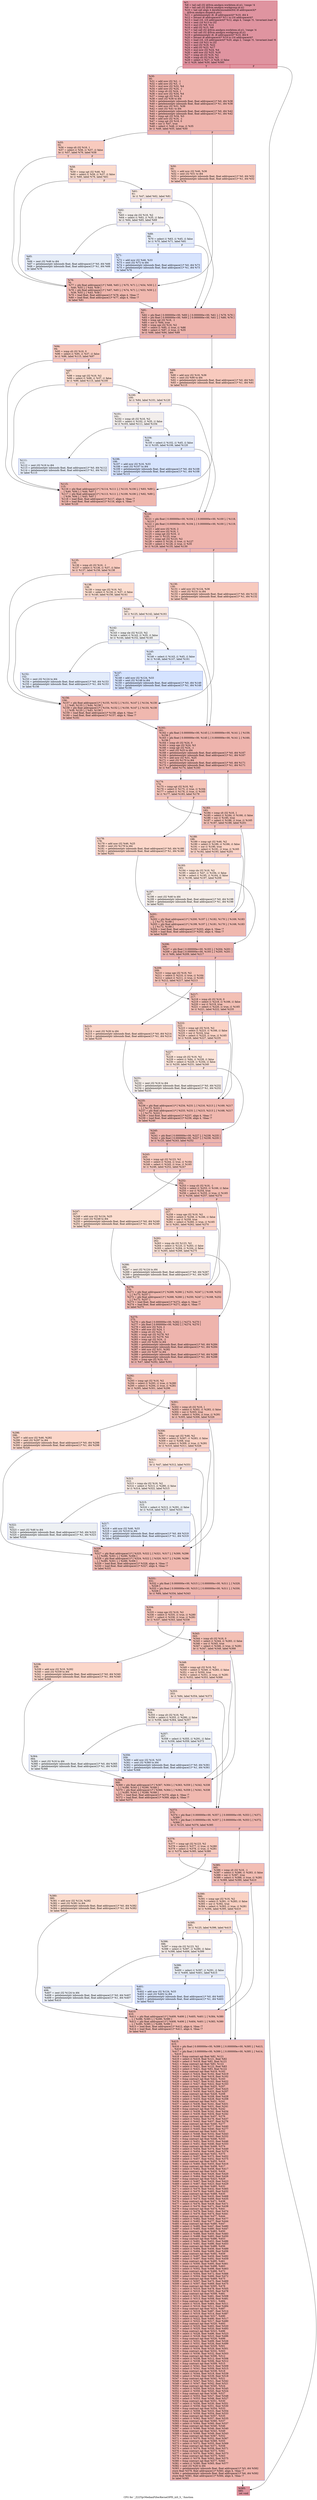 digraph "CFG for '_Z22TgvMedianFilterKernel3PfS_iiiS_S_' function" {
	label="CFG for '_Z22TgvMedianFilterKernel3PfS_iiiS_S_' function";

	Node0x5a1c4e0 [shape=record,color="#b70d28ff", style=filled, fillcolor="#b70d2870",label="{%7:\l  %8 = tail call i32 @llvm.amdgcn.workitem.id.x(), !range !4\l  %9 = tail call i32 @llvm.amdgcn.workgroup.id.x()\l  %10 = tail call align 4 dereferenceable(64) i8 addrspace(4)*\l... @llvm.amdgcn.dispatch.ptr()\l  %11 = getelementptr i8, i8 addrspace(4)* %10, i64 4\l  %12 = bitcast i8 addrspace(4)* %11 to i16 addrspace(4)*\l  %13 = load i16, i16 addrspace(4)* %12, align 4, !range !5, !invariant.load !6\l  %14 = zext i16 %13 to i32\l  %15 = mul i32 %9, %14\l  %16 = add i32 %15, %8\l  %17 = tail call i32 @llvm.amdgcn.workitem.id.y(), !range !4\l  %18 = tail call i32 @llvm.amdgcn.workgroup.id.y()\l  %19 = getelementptr i8, i8 addrspace(4)* %10, i64 6\l  %20 = bitcast i8 addrspace(4)* %19 to i16 addrspace(4)*\l  %21 = load i16, i16 addrspace(4)* %20, align 2, !range !5, !invariant.load !6\l  %22 = zext i16 %21 to i32\l  %23 = mul i32 %18, %22\l  %24 = add i32 %23, %17\l  %25 = mul nsw i32 %24, %4\l  %26 = add nsw i32 %25, %16\l  %27 = icmp slt i32 %16, %2\l  %28 = icmp slt i32 %24, %3\l  %29 = select i1 %27, i1 %28, i1 false\l  br i1 %29, label %30, label %585\l|{<s0>T|<s1>F}}"];
	Node0x5a1c4e0:s0 -> Node0x5a20090;
	Node0x5a1c4e0:s1 -> Node0x5a20120;
	Node0x5a20090 [shape=record,color="#3d50c3ff", style=filled, fillcolor="#d8564670",label="{%30:\l30:                                               \l  %31 = add nsw i32 %2, -1\l  %32 = add nsw i32 %3, -1\l  %33 = mul nsw i32 %32, %4\l  %34 = add nsw i32 %24, -1\l  %35 = icmp slt i32 %24, 1\l  %36 = mul nsw i32 %34, %4\l  %37 = icmp sgt i32 %24, 0\l  %38 = sext i32 %36 to i64\l  %39 = getelementptr inbounds float, float addrspace(1)* %0, i64 %38\l  %40 = getelementptr inbounds float, float addrspace(1)* %1, i64 %38\l  %41 = add nsw i32 %31, %36\l  %42 = sext i32 %41 to i64\l  %43 = getelementptr inbounds float, float addrspace(1)* %0, i64 %42\l  %44 = getelementptr inbounds float, float addrspace(1)* %1, i64 %42\l  %45 = icmp sgt i32 %34, %3\l  %46 = add nsw i32 %16, -1\l  %47 = icmp sgt i32 %16, 0\l  %48 = xor i1 %47, true\l  %49 = select i1 %48, i1 true, i1 %35\l  br i1 %49, label %55, label %50\l|{<s0>T|<s1>F}}"];
	Node0x5a20090:s0 -> Node0x5a20f10;
	Node0x5a20090:s1 -> Node0x5a20f60;
	Node0x5a20f60 [shape=record,color="#3d50c3ff", style=filled, fillcolor="#ef886b70",label="{%50:\l50:                                               \l  %51 = add nsw i32 %46, %36\l  %52 = sext i32 %51 to i64\l  %53 = getelementptr inbounds float, float addrspace(1)* %0, i64 %52\l  %54 = getelementptr inbounds float, float addrspace(1)* %1, i64 %52\l  br label %76\l}"];
	Node0x5a20f60 -> Node0x5a212e0;
	Node0x5a20f10 [shape=record,color="#3d50c3ff", style=filled, fillcolor="#ef886b70",label="{%55:\l55:                                               \l  %56 = icmp slt i32 %16, 1\l  %57 = select i1 %56, i1 %37, i1 false\l  br i1 %57, label %76, label %58\l|{<s0>T|<s1>F}}"];
	Node0x5a20f10:s0 -> Node0x5a212e0;
	Node0x5a20f10:s1 -> Node0x5a214e0;
	Node0x5a214e0 [shape=record,color="#3d50c3ff", style=filled, fillcolor="#f7af9170",label="{%58:\l58:                                               \l  %59 = icmp sgt i32 %46, %2\l  %60 = select i1 %59, i1 %37, i1 false\l  br i1 %60, label %76, label %61\l|{<s0>T|<s1>F}}"];
	Node0x5a214e0:s0 -> Node0x5a212e0;
	Node0x5a214e0:s1 -> Node0x5a21720;
	Node0x5a21720 [shape=record,color="#3d50c3ff", style=filled, fillcolor="#f1ccb870",label="{%61:\l61:                                               \l  br i1 %47, label %62, label %81\l|{<s0>T|<s1>F}}"];
	Node0x5a21720:s0 -> Node0x5a21820;
	Node0x5a21720:s1 -> Node0x5a21870;
	Node0x5a21820 [shape=record,color="#3d50c3ff", style=filled, fillcolor="#e3d9d370",label="{%62:\l62:                                               \l  %63 = icmp sle i32 %16, %2\l  %64 = select i1 %63, i1 %35, i1 false\l  br i1 %64, label %65, label %69\l|{<s0>T|<s1>F}}"];
	Node0x5a21820:s0 -> Node0x5a203b0;
	Node0x5a21820:s1 -> Node0x5a20400;
	Node0x5a203b0 [shape=record,color="#3d50c3ff", style=filled, fillcolor="#c7d7f070",label="{%65:\l65:                                               \l  %66 = zext i32 %46 to i64\l  %67 = getelementptr inbounds float, float addrspace(1)* %0, i64 %66\l  %68 = getelementptr inbounds float, float addrspace(1)* %1, i64 %66\l  br label %76\l}"];
	Node0x5a203b0 -> Node0x5a212e0;
	Node0x5a20400 [shape=record,color="#3d50c3ff", style=filled, fillcolor="#c7d7f070",label="{%69:\l69:                                               \l  %70 = select i1 %63, i1 %45, i1 false\l  br i1 %70, label %71, label %81\l|{<s0>T|<s1>F}}"];
	Node0x5a20400:s0 -> Node0x5a22160;
	Node0x5a20400:s1 -> Node0x5a21870;
	Node0x5a22160 [shape=record,color="#3d50c3ff", style=filled, fillcolor="#a5c3fe70",label="{%71:\l71:                                               \l  %72 = add nsw i32 %46, %33\l  %73 = sext i32 %72 to i64\l  %74 = getelementptr inbounds float, float addrspace(1)* %0, i64 %73\l  %75 = getelementptr inbounds float, float addrspace(1)* %1, i64 %73\l  br label %76\l}"];
	Node0x5a22160 -> Node0x5a212e0;
	Node0x5a212e0 [shape=record,color="#3d50c3ff", style=filled, fillcolor="#dc5d4a70",label="{%76:\l76:                                               \l  %77 = phi float addrspace(1)* [ %68, %65 ], [ %75, %71 ], [ %54, %50 ], [\l... %40, %55 ], [ %44, %58 ]\l  %78 = phi float addrspace(1)* [ %67, %65 ], [ %74, %71 ], [ %53, %50 ], [\l... %39, %55 ], [ %43, %58 ]\l  %79 = load float, float addrspace(1)* %78, align 4, !tbaa !7\l  %80 = load float, float addrspace(1)* %77, align 4, !tbaa !7\l  br label %81\l}"];
	Node0x5a212e0 -> Node0x5a21870;
	Node0x5a21870 [shape=record,color="#3d50c3ff", style=filled, fillcolor="#d8564670",label="{%81:\l81:                                               \l  %82 = phi float [ 0.000000e+00, %69 ], [ 0.000000e+00, %61 ], [ %79, %76 ]\l  %83 = phi float [ 0.000000e+00, %69 ], [ 0.000000e+00, %61 ], [ %80, %76 ]\l  %84 = icmp sgt i32 %16, -1\l  %85 = xor i1 %84, true\l  %86 = icmp sge i32 %16, %2\l  %87 = select i1 %85, i1 true, i1 %86\l  %88 = select i1 %87, i1 true, i1 %35\l  br i1 %88, label %94, label %89\l|{<s0>T|<s1>F}}"];
	Node0x5a21870:s0 -> Node0x5a23e20;
	Node0x5a21870:s1 -> Node0x5a23eb0;
	Node0x5a23eb0 [shape=record,color="#3d50c3ff", style=filled, fillcolor="#ef886b70",label="{%89:\l89:                                               \l  %90 = add nsw i32 %16, %36\l  %91 = sext i32 %90 to i64\l  %92 = getelementptr inbounds float, float addrspace(1)* %0, i64 %91\l  %93 = getelementptr inbounds float, float addrspace(1)* %1, i64 %91\l  br label %115\l}"];
	Node0x5a23eb0 -> Node0x5a24230;
	Node0x5a23e20 [shape=record,color="#3d50c3ff", style=filled, fillcolor="#ef886b70",label="{%94:\l94:                                               \l  %95 = icmp slt i32 %16, 0\l  %96 = select i1 %95, i1 %37, i1 false\l  br i1 %96, label %115, label %97\l|{<s0>T|<s1>F}}"];
	Node0x5a23e20:s0 -> Node0x5a24230;
	Node0x5a23e20:s1 -> Node0x5a24430;
	Node0x5a24430 [shape=record,color="#3d50c3ff", style=filled, fillcolor="#f7af9170",label="{%97:\l97:                                               \l  %98 = icmp sgt i32 %16, %2\l  %99 = select i1 %98, i1 %37, i1 false\l  br i1 %99, label %115, label %100\l|{<s0>T|<s1>F}}"];
	Node0x5a24430:s0 -> Node0x5a24230;
	Node0x5a24430:s1 -> Node0x5a24670;
	Node0x5a24670 [shape=record,color="#3d50c3ff", style=filled, fillcolor="#f1ccb870",label="{%100:\l100:                                              \l  br i1 %84, label %101, label %120\l|{<s0>T|<s1>F}}"];
	Node0x5a24670:s0 -> Node0x5a24770;
	Node0x5a24670:s1 -> Node0x5a247c0;
	Node0x5a24770 [shape=record,color="#3d50c3ff", style=filled, fillcolor="#e3d9d370",label="{%101:\l101:                                              \l  %102 = icmp slt i32 %16, %2\l  %103 = select i1 %102, i1 %35, i1 false\l  br i1 %103, label %111, label %104\l|{<s0>T|<s1>F}}"];
	Node0x5a24770:s0 -> Node0x5a24a40;
	Node0x5a24770:s1 -> Node0x5a24a90;
	Node0x5a24a90 [shape=record,color="#3d50c3ff", style=filled, fillcolor="#c7d7f070",label="{%104:\l104:                                              \l  %105 = select i1 %102, i1 %45, i1 false\l  br i1 %105, label %106, label %120\l|{<s0>T|<s1>F}}"];
	Node0x5a24a90:s0 -> Node0x5a24c80;
	Node0x5a24a90:s1 -> Node0x5a247c0;
	Node0x5a24c80 [shape=record,color="#3d50c3ff", style=filled, fillcolor="#a5c3fe70",label="{%106:\l106:                                              \l  %107 = add nsw i32 %16, %33\l  %108 = sext i32 %107 to i64\l  %109 = getelementptr inbounds float, float addrspace(1)* %0, i64 %108\l  %110 = getelementptr inbounds float, float addrspace(1)* %1, i64 %108\l  br label %115\l}"];
	Node0x5a24c80 -> Node0x5a24230;
	Node0x5a24a40 [shape=record,color="#3d50c3ff", style=filled, fillcolor="#c7d7f070",label="{%111:\l111:                                              \l  %112 = zext i32 %16 to i64\l  %113 = getelementptr inbounds float, float addrspace(1)* %0, i64 %112\l  %114 = getelementptr inbounds float, float addrspace(1)* %1, i64 %112\l  br label %115\l}"];
	Node0x5a24a40 -> Node0x5a24230;
	Node0x5a24230 [shape=record,color="#3d50c3ff", style=filled, fillcolor="#dc5d4a70",label="{%115:\l115:                                              \l  %116 = phi float addrspace(1)* [ %114, %111 ], [ %110, %106 ], [ %93, %89 ],\l... [ %40, %94 ], [ %44, %97 ]\l  %117 = phi float addrspace(1)* [ %113, %111 ], [ %109, %106 ], [ %92, %89 ],\l... [ %39, %94 ], [ %43, %97 ]\l  %118 = load float, float addrspace(1)* %117, align 4, !tbaa !7\l  %119 = load float, float addrspace(1)* %116, align 4, !tbaa !7\l  br label %120\l}"];
	Node0x5a24230 -> Node0x5a247c0;
	Node0x5a247c0 [shape=record,color="#3d50c3ff", style=filled, fillcolor="#d8564670",label="{%120:\l120:                                              \l  %121 = phi float [ 0.000000e+00, %104 ], [ 0.000000e+00, %100 ], [ %118,\l... %115 ]\l  %122 = phi float [ 0.000000e+00, %104 ], [ 0.000000e+00, %100 ], [ %119,\l... %115 ]\l  %123 = add nsw i32 %16, 2\l  %124 = add nsw i32 %16, 1\l  %125 = icmp sgt i32 %16, -2\l  %126 = xor i1 %125, true\l  %127 = icmp sgt i32 %123, %2\l  %128 = select i1 %126, i1 true, i1 %127\l  %129 = select i1 %128, i1 true, i1 %35\l  br i1 %129, label %135, label %130\l|{<s0>T|<s1>F}}"];
	Node0x5a247c0:s0 -> Node0x5a21ba0;
	Node0x5a247c0:s1 -> Node0x5a21bf0;
	Node0x5a21bf0 [shape=record,color="#3d50c3ff", style=filled, fillcolor="#ef886b70",label="{%130:\l130:                                              \l  %131 = add nsw i32 %124, %36\l  %132 = sext i32 %131 to i64\l  %133 = getelementptr inbounds float, float addrspace(1)* %0, i64 %132\l  %134 = getelementptr inbounds float, float addrspace(1)* %1, i64 %132\l  br label %156\l}"];
	Node0x5a21bf0 -> Node0x5a21e90;
	Node0x5a21ba0 [shape=record,color="#3d50c3ff", style=filled, fillcolor="#ef886b70",label="{%135:\l135:                                              \l  %136 = icmp slt i32 %16, -1\l  %137 = select i1 %136, i1 %37, i1 false\l  br i1 %137, label %156, label %138\l|{<s0>T|<s1>F}}"];
	Node0x5a21ba0:s0 -> Node0x5a21e90;
	Node0x5a21ba0:s1 -> Node0x5a26590;
	Node0x5a26590 [shape=record,color="#3d50c3ff", style=filled, fillcolor="#f7af9170",label="{%138:\l138:                                              \l  %139 = icmp sge i32 %16, %2\l  %140 = select i1 %139, i1 %37, i1 false\l  br i1 %140, label %156, label %141\l|{<s0>T|<s1>F}}"];
	Node0x5a26590:s0 -> Node0x5a21e90;
	Node0x5a26590:s1 -> Node0x5a267d0;
	Node0x5a267d0 [shape=record,color="#3d50c3ff", style=filled, fillcolor="#f1ccb870",label="{%141:\l141:                                              \l  br i1 %125, label %142, label %161\l|{<s0>T|<s1>F}}"];
	Node0x5a267d0:s0 -> Node0x5a268d0;
	Node0x5a267d0:s1 -> Node0x5a26920;
	Node0x5a268d0 [shape=record,color="#3d50c3ff", style=filled, fillcolor="#dbdcde70",label="{%142:\l142:                                              \l  %143 = icmp sle i32 %123, %2\l  %144 = select i1 %143, i1 %35, i1 false\l  br i1 %144, label %152, label %145\l|{<s0>T|<s1>F}}"];
	Node0x5a268d0:s0 -> Node0x5a26b60;
	Node0x5a268d0:s1 -> Node0x5a26bb0;
	Node0x5a26bb0 [shape=record,color="#3d50c3ff", style=filled, fillcolor="#bfd3f670",label="{%145:\l145:                                              \l  %146 = select i1 %143, i1 %45, i1 false\l  br i1 %146, label %147, label %161\l|{<s0>T|<s1>F}}"];
	Node0x5a26bb0:s0 -> Node0x5a26d60;
	Node0x5a26bb0:s1 -> Node0x5a26920;
	Node0x5a26d60 [shape=record,color="#3d50c3ff", style=filled, fillcolor="#a1c0ff70",label="{%147:\l147:                                              \l  %148 = add nsw i32 %124, %33\l  %149 = sext i32 %148 to i64\l  %150 = getelementptr inbounds float, float addrspace(1)* %0, i64 %149\l  %151 = getelementptr inbounds float, float addrspace(1)* %1, i64 %149\l  br label %156\l}"];
	Node0x5a26d60 -> Node0x5a21e90;
	Node0x5a26b60 [shape=record,color="#3d50c3ff", style=filled, fillcolor="#bfd3f670",label="{%152:\l152:                                              \l  %153 = zext i32 %124 to i64\l  %154 = getelementptr inbounds float, float addrspace(1)* %0, i64 %153\l  %155 = getelementptr inbounds float, float addrspace(1)* %1, i64 %153\l  br label %156\l}"];
	Node0x5a26b60 -> Node0x5a21e90;
	Node0x5a21e90 [shape=record,color="#3d50c3ff", style=filled, fillcolor="#dc5d4a70",label="{%156:\l156:                                              \l  %157 = phi float addrspace(1)* [ %155, %152 ], [ %151, %147 ], [ %134, %130\l... ], [ %40, %135 ], [ %44, %138 ]\l  %158 = phi float addrspace(1)* [ %154, %152 ], [ %150, %147 ], [ %133, %130\l... ], [ %39, %135 ], [ %43, %138 ]\l  %159 = load float, float addrspace(1)* %158, align 4, !tbaa !7\l  %160 = load float, float addrspace(1)* %157, align 4, !tbaa !7\l  br label %161\l}"];
	Node0x5a21e90 -> Node0x5a26920;
	Node0x5a26920 [shape=record,color="#3d50c3ff", style=filled, fillcolor="#d8564670",label="{%161:\l161:                                              \l  %162 = phi float [ 0.000000e+00, %145 ], [ 0.000000e+00, %141 ], [ %159,\l... %156 ]\l  %163 = phi float [ 0.000000e+00, %145 ], [ 0.000000e+00, %141 ], [ %160,\l... %156 ]\l  %164 = icmp slt i32 %24, 0\l  %165 = icmp sge i32 %24, %3\l  %166 = icmp sgt i32 %24, -1\l  %167 = sext i32 %25 to i64\l  %168 = getelementptr inbounds float, float addrspace(1)* %0, i64 %167\l  %169 = getelementptr inbounds float, float addrspace(1)* %1, i64 %167\l  %170 = add nsw i32 %31, %25\l  %171 = sext i32 %170 to i64\l  %172 = getelementptr inbounds float, float addrspace(1)* %0, i64 %171\l  %173 = getelementptr inbounds float, float addrspace(1)* %1, i64 %171\l  br i1 %47, label %174, label %183\l|{<s0>T|<s1>F}}"];
	Node0x5a26920:s0 -> Node0x5a27e30;
	Node0x5a26920:s1 -> Node0x5a27e80;
	Node0x5a27e30 [shape=record,color="#3d50c3ff", style=filled, fillcolor="#e97a5f70",label="{%174:\l174:                                              \l  %175 = icmp sgt i32 %16, %2\l  %176 = select i1 %175, i1 true, i1 %164\l  %177 = select i1 %176, i1 true, i1 %165\l  br i1 %177, label %183, label %178\l|{<s0>T|<s1>F}}"];
	Node0x5a27e30:s0 -> Node0x5a27e80;
	Node0x5a27e30:s1 -> Node0x5a28170;
	Node0x5a28170 [shape=record,color="#3d50c3ff", style=filled, fillcolor="#f6a38570",label="{%178:\l178:                                              \l  %179 = add nsw i32 %46, %25\l  %180 = sext i32 %179 to i64\l  %181 = getelementptr inbounds float, float addrspace(1)* %0, i64 %180\l  %182 = getelementptr inbounds float, float addrspace(1)* %1, i64 %180\l  br label %201\l}"];
	Node0x5a28170 -> Node0x5a284b0;
	Node0x5a27e80 [shape=record,color="#3d50c3ff", style=filled, fillcolor="#e5705870",label="{%183:\l183:                                              \l  %184 = icmp slt i32 %16, 1\l  %185 = select i1 %184, i1 %166, i1 false\l  %186 = xor i1 %185, true\l  %187 = select i1 %186, i1 true, i1 %165\l  br i1 %187, label %188, label %201\l|{<s0>T|<s1>F}}"];
	Node0x5a27e80:s0 -> Node0x5a287f0;
	Node0x5a27e80:s1 -> Node0x5a284b0;
	Node0x5a287f0 [shape=record,color="#3d50c3ff", style=filled, fillcolor="#f59c7d70",label="{%188:\l188:                                              \l  %189 = icmp sgt i32 %46, %2\l  %190 = select i1 %189, i1 %166, i1 false\l  %191 = xor i1 %190, true\l  %192 = select i1 %191, i1 true, i1 %165\l  br i1 %192, label %193, label %201\l|{<s0>T|<s1>F}}"];
	Node0x5a287f0:s0 -> Node0x5a28b70;
	Node0x5a287f0:s1 -> Node0x5a284b0;
	Node0x5a28b70 [shape=record,color="#3d50c3ff", style=filled, fillcolor="#f6bfa670",label="{%193:\l193:                                              \l  %194 = icmp sle i32 %16, %2\l  %195 = select i1 %47, i1 %194, i1 false\l  %196 = select i1 %195, i1 %164, i1 false\l  br i1 %196, label %197, label %206\l|{<s0>T|<s1>F}}"];
	Node0x5a28b70:s0 -> Node0x5a28e60;
	Node0x5a28b70:s1 -> Node0x5a28eb0;
	Node0x5a28e60 [shape=record,color="#3d50c3ff", style=filled, fillcolor="#e8d6cc70",label="{%197:\l197:                                              \l  %198 = zext i32 %46 to i64\l  %199 = getelementptr inbounds float, float addrspace(1)* %0, i64 %198\l  %200 = getelementptr inbounds float, float addrspace(1)* %1, i64 %198\l  br label %201\l}"];
	Node0x5a28e60 -> Node0x5a284b0;
	Node0x5a284b0 [shape=record,color="#3d50c3ff", style=filled, fillcolor="#dc5d4a70",label="{%201:\l201:                                              \l  %202 = phi float addrspace(1)* [ %200, %197 ], [ %182, %178 ], [ %169, %183\l... ], [ %173, %188 ]\l  %203 = phi float addrspace(1)* [ %199, %197 ], [ %181, %178 ], [ %168, %183\l... ], [ %172, %188 ]\l  %204 = load float, float addrspace(1)* %203, align 4, !tbaa !7\l  %205 = load float, float addrspace(1)* %202, align 4, !tbaa !7\l  br label %206\l}"];
	Node0x5a284b0 -> Node0x5a28eb0;
	Node0x5a28eb0 [shape=record,color="#3d50c3ff", style=filled, fillcolor="#d8564670",label="{%206:\l206:                                              \l  %207 = phi float [ 0.000000e+00, %193 ], [ %204, %201 ]\l  %208 = phi float [ 0.000000e+00, %193 ], [ %205, %201 ]\l  br i1 %84, label %209, label %217\l|{<s0>T|<s1>F}}"];
	Node0x5a28eb0:s0 -> Node0x5a29680;
	Node0x5a28eb0:s1 -> Node0x5a296d0;
	Node0x5a29680 [shape=record,color="#3d50c3ff", style=filled, fillcolor="#e97a5f70",label="{%209:\l209:                                              \l  %210 = icmp sge i32 %16, %2\l  %211 = select i1 %210, i1 true, i1 %164\l  %212 = select i1 %211, i1 true, i1 %165\l  br i1 %212, label %217, label %213\l|{<s0>T|<s1>F}}"];
	Node0x5a29680:s0 -> Node0x5a296d0;
	Node0x5a29680:s1 -> Node0x5a299c0;
	Node0x5a299c0 [shape=record,color="#3d50c3ff", style=filled, fillcolor="#f6a38570",label="{%213:\l213:                                              \l  %214 = sext i32 %26 to i64\l  %215 = getelementptr inbounds float, float addrspace(1)* %0, i64 %214\l  %216 = getelementptr inbounds float, float addrspace(1)* %1, i64 %214\l  br label %235\l}"];
	Node0x5a299c0 -> Node0x5a29c70;
	Node0x5a296d0 [shape=record,color="#3d50c3ff", style=filled, fillcolor="#e5705870",label="{%217:\l217:                                              \l  %218 = icmp slt i32 %16, 0\l  %219 = select i1 %218, i1 %166, i1 false\l  %220 = xor i1 %219, true\l  %221 = select i1 %220, i1 true, i1 %165\l  br i1 %221, label %222, label %235\l|{<s0>T|<s1>F}}"];
	Node0x5a296d0:s0 -> Node0x5a29fb0;
	Node0x5a296d0:s1 -> Node0x5a29c70;
	Node0x5a29fb0 [shape=record,color="#3d50c3ff", style=filled, fillcolor="#f59c7d70",label="{%222:\l222:                                              \l  %223 = icmp sgt i32 %16, %2\l  %224 = select i1 %223, i1 %166, i1 false\l  %225 = xor i1 %224, true\l  %226 = select i1 %225, i1 true, i1 %165\l  br i1 %226, label %227, label %235\l|{<s0>T|<s1>F}}"];
	Node0x5a29fb0:s0 -> Node0x5a2a330;
	Node0x5a29fb0:s1 -> Node0x5a29c70;
	Node0x5a2a330 [shape=record,color="#3d50c3ff", style=filled, fillcolor="#f6bfa670",label="{%227:\l227:                                              \l  %228 = icmp slt i32 %16, %2\l  %229 = select i1 %84, i1 %228, i1 false\l  %230 = select i1 %229, i1 %164, i1 false\l  br i1 %230, label %231, label %240\l|{<s0>T|<s1>F}}"];
	Node0x5a2a330:s0 -> Node0x5a2a620;
	Node0x5a2a330:s1 -> Node0x5a2a670;
	Node0x5a2a620 [shape=record,color="#3d50c3ff", style=filled, fillcolor="#e8d6cc70",label="{%231:\l231:                                              \l  %232 = zext i32 %16 to i64\l  %233 = getelementptr inbounds float, float addrspace(1)* %0, i64 %232\l  %234 = getelementptr inbounds float, float addrspace(1)* %1, i64 %232\l  br label %235\l}"];
	Node0x5a2a620 -> Node0x5a29c70;
	Node0x5a29c70 [shape=record,color="#3d50c3ff", style=filled, fillcolor="#dc5d4a70",label="{%235:\l235:                                              \l  %236 = phi float addrspace(1)* [ %234, %231 ], [ %216, %213 ], [ %169, %217\l... ], [ %173, %222 ]\l  %237 = phi float addrspace(1)* [ %233, %231 ], [ %215, %213 ], [ %168, %217\l... ], [ %172, %222 ]\l  %238 = load float, float addrspace(1)* %237, align 4, !tbaa !7\l  %239 = load float, float addrspace(1)* %236, align 4, !tbaa !7\l  br label %240\l}"];
	Node0x5a29c70 -> Node0x5a2a670;
	Node0x5a2a670 [shape=record,color="#3d50c3ff", style=filled, fillcolor="#d8564670",label="{%240:\l240:                                              \l  %241 = phi float [ 0.000000e+00, %227 ], [ %238, %235 ]\l  %242 = phi float [ 0.000000e+00, %227 ], [ %239, %235 ]\l  br i1 %125, label %243, label %252\l|{<s0>T|<s1>F}}"];
	Node0x5a2a670:s0 -> Node0x5a2ae40;
	Node0x5a2a670:s1 -> Node0x5a2ae90;
	Node0x5a2ae40 [shape=record,color="#3d50c3ff", style=filled, fillcolor="#ef886b70",label="{%243:\l243:                                              \l  %244 = icmp sgt i32 %123, %2\l  %245 = select i1 %244, i1 true, i1 %164\l  %246 = select i1 %245, i1 true, i1 %165\l  br i1 %246, label %252, label %247\l|{<s0>T|<s1>F}}"];
	Node0x5a2ae40:s0 -> Node0x5a2ae90;
	Node0x5a2ae40:s1 -> Node0x5a2b180;
	Node0x5a2b180 [shape=record,color="#3d50c3ff", style=filled, fillcolor="#f7af9170",label="{%247:\l247:                                              \l  %248 = add nsw i32 %124, %25\l  %249 = sext i32 %248 to i64\l  %250 = getelementptr inbounds float, float addrspace(1)* %0, i64 %249\l  %251 = getelementptr inbounds float, float addrspace(1)* %1, i64 %249\l  br label %270\l}"];
	Node0x5a2b180 -> Node0x5a2b4c0;
	Node0x5a2ae90 [shape=record,color="#3d50c3ff", style=filled, fillcolor="#e36c5570",label="{%252:\l252:                                              \l  %253 = icmp slt i32 %16, -1\l  %254 = select i1 %253, i1 %166, i1 false\l  %255 = xor i1 %254, true\l  %256 = select i1 %255, i1 true, i1 %165\l  br i1 %256, label %257, label %270\l|{<s0>T|<s1>F}}"];
	Node0x5a2ae90:s0 -> Node0x5a25b30;
	Node0x5a2ae90:s1 -> Node0x5a2b4c0;
	Node0x5a25b30 [shape=record,color="#3d50c3ff", style=filled, fillcolor="#f4987a70",label="{%257:\l257:                                              \l  %258 = icmp sge i32 %16, %2\l  %259 = select i1 %258, i1 %166, i1 false\l  %260 = xor i1 %259, true\l  %261 = select i1 %260, i1 true, i1 %165\l  br i1 %261, label %262, label %270\l|{<s0>T|<s1>F}}"];
	Node0x5a25b30:s0 -> Node0x5a25eb0;
	Node0x5a25b30:s1 -> Node0x5a2b4c0;
	Node0x5a25eb0 [shape=record,color="#3d50c3ff", style=filled, fillcolor="#f7bca170",label="{%262:\l262:                                              \l  %263 = icmp sle i32 %123, %2\l  %264 = select i1 %125, i1 %263, i1 false\l  %265 = select i1 %264, i1 %164, i1 false\l  br i1 %265, label %266, label %275\l|{<s0>T|<s1>F}}"];
	Node0x5a25eb0:s0 -> Node0x5a261a0;
	Node0x5a25eb0:s1 -> Node0x5a261f0;
	Node0x5a261a0 [shape=record,color="#3d50c3ff", style=filled, fillcolor="#ead5c970",label="{%266:\l266:                                              \l  %267 = zext i32 %124 to i64\l  %268 = getelementptr inbounds float, float addrspace(1)* %0, i64 %267\l  %269 = getelementptr inbounds float, float addrspace(1)* %1, i64 %267\l  br label %270\l}"];
	Node0x5a261a0 -> Node0x5a2b4c0;
	Node0x5a2b4c0 [shape=record,color="#3d50c3ff", style=filled, fillcolor="#dc5d4a70",label="{%270:\l270:                                              \l  %271 = phi float addrspace(1)* [ %269, %266 ], [ %251, %247 ], [ %169, %252\l... ], [ %173, %257 ]\l  %272 = phi float addrspace(1)* [ %268, %266 ], [ %250, %247 ], [ %168, %252\l... ], [ %172, %257 ]\l  %273 = load float, float addrspace(1)* %272, align 4, !tbaa !7\l  %274 = load float, float addrspace(1)* %271, align 4, !tbaa !7\l  br label %275\l}"];
	Node0x5a2b4c0 -> Node0x5a261f0;
	Node0x5a261f0 [shape=record,color="#3d50c3ff", style=filled, fillcolor="#d8564670",label="{%275:\l275:                                              \l  %276 = phi float [ 0.000000e+00, %262 ], [ %273, %270 ]\l  %277 = phi float [ 0.000000e+00, %262 ], [ %274, %270 ]\l  %278 = add nsw i32 %24, 2\l  %279 = add nsw i32 %24, 1\l  %280 = icmp slt i32 %24, -1\l  %281 = icmp sgt i32 %278, %3\l  %282 = mul nsw i32 %279, %4\l  %283 = icmp sgt i32 %24, -2\l  %284 = sext i32 %282 to i64\l  %285 = getelementptr inbounds float, float addrspace(1)* %0, i64 %284\l  %286 = getelementptr inbounds float, float addrspace(1)* %1, i64 %284\l  %287 = add nsw i32 %31, %282\l  %288 = sext i32 %287 to i64\l  %289 = getelementptr inbounds float, float addrspace(1)* %0, i64 %288\l  %290 = getelementptr inbounds float, float addrspace(1)* %1, i64 %288\l  %291 = icmp sge i32 %24, %3\l  br i1 %47, label %292, label %301\l|{<s0>T|<s1>F}}"];
	Node0x5a261f0:s0 -> Node0x5a2d670;
	Node0x5a261f0:s1 -> Node0x5a2d6c0;
	Node0x5a2d670 [shape=record,color="#3d50c3ff", style=filled, fillcolor="#e97a5f70",label="{%292:\l292:                                              \l  %293 = icmp sgt i32 %16, %2\l  %294 = select i1 %293, i1 true, i1 %280\l  %295 = select i1 %294, i1 true, i1 %281\l  br i1 %295, label %301, label %296\l|{<s0>T|<s1>F}}"];
	Node0x5a2d670:s0 -> Node0x5a2d6c0;
	Node0x5a2d670:s1 -> Node0x5a2d9b0;
	Node0x5a2d9b0 [shape=record,color="#3d50c3ff", style=filled, fillcolor="#f6a38570",label="{%296:\l296:                                              \l  %297 = add nsw i32 %46, %282\l  %298 = sext i32 %297 to i64\l  %299 = getelementptr inbounds float, float addrspace(1)* %0, i64 %298\l  %300 = getelementptr inbounds float, float addrspace(1)* %1, i64 %298\l  br label %326\l}"];
	Node0x5a2d9b0 -> Node0x5a2dcf0;
	Node0x5a2d6c0 [shape=record,color="#3d50c3ff", style=filled, fillcolor="#e5705870",label="{%301:\l301:                                              \l  %302 = icmp slt i32 %16, 1\l  %303 = select i1 %302, i1 %283, i1 false\l  %304 = xor i1 %303, true\l  %305 = select i1 %304, i1 true, i1 %281\l  br i1 %305, label %306, label %326\l|{<s0>T|<s1>F}}"];
	Node0x5a2d6c0:s0 -> Node0x5a2e030;
	Node0x5a2d6c0:s1 -> Node0x5a2dcf0;
	Node0x5a2e030 [shape=record,color="#3d50c3ff", style=filled, fillcolor="#f59c7d70",label="{%306:\l306:                                              \l  %307 = icmp sgt i32 %46, %2\l  %308 = select i1 %307, i1 %283, i1 false\l  %309 = xor i1 %308, true\l  %310 = select i1 %309, i1 true, i1 %281\l  br i1 %310, label %311, label %326\l|{<s0>T|<s1>F}}"];
	Node0x5a2e030:s0 -> Node0x5a2e3b0;
	Node0x5a2e030:s1 -> Node0x5a2dcf0;
	Node0x5a2e3b0 [shape=record,color="#3d50c3ff", style=filled, fillcolor="#f6bfa670",label="{%311:\l311:                                              \l  br i1 %47, label %312, label %331\l|{<s0>T|<s1>F}}"];
	Node0x5a2e3b0:s0 -> Node0x5a2e4b0;
	Node0x5a2e3b0:s1 -> Node0x5a2e500;
	Node0x5a2e4b0 [shape=record,color="#3d50c3ff", style=filled, fillcolor="#eed0c070",label="{%312:\l312:                                              \l  %313 = icmp sle i32 %16, %2\l  %314 = select i1 %313, i1 %280, i1 false\l  br i1 %314, label %322, label %315\l|{<s0>T|<s1>F}}"];
	Node0x5a2e4b0:s0 -> Node0x5a2e740;
	Node0x5a2e4b0:s1 -> Node0x5a2e790;
	Node0x5a2e790 [shape=record,color="#3d50c3ff", style=filled, fillcolor="#d6dce470",label="{%315:\l315:                                              \l  %316 = select i1 %313, i1 %291, i1 false\l  br i1 %316, label %317, label %331\l|{<s0>T|<s1>F}}"];
	Node0x5a2e790:s0 -> Node0x5a2e940;
	Node0x5a2e790:s1 -> Node0x5a2e500;
	Node0x5a2e940 [shape=record,color="#3d50c3ff", style=filled, fillcolor="#b9d0f970",label="{%317:\l317:                                              \l  %318 = add nsw i32 %46, %33\l  %319 = sext i32 %318 to i64\l  %320 = getelementptr inbounds float, float addrspace(1)* %0, i64 %319\l  %321 = getelementptr inbounds float, float addrspace(1)* %1, i64 %319\l  br label %326\l}"];
	Node0x5a2e940 -> Node0x5a2dcf0;
	Node0x5a2e740 [shape=record,color="#3d50c3ff", style=filled, fillcolor="#d6dce470",label="{%322:\l322:                                              \l  %323 = zext i32 %46 to i64\l  %324 = getelementptr inbounds float, float addrspace(1)* %0, i64 %323\l  %325 = getelementptr inbounds float, float addrspace(1)* %1, i64 %323\l  br label %326\l}"];
	Node0x5a2e740 -> Node0x5a2dcf0;
	Node0x5a2dcf0 [shape=record,color="#3d50c3ff", style=filled, fillcolor="#dc5d4a70",label="{%326:\l326:                                              \l  %327 = phi float addrspace(1)* [ %325, %322 ], [ %321, %317 ], [ %300, %296\l... ], [ %286, %301 ], [ %290, %306 ]\l  %328 = phi float addrspace(1)* [ %324, %322 ], [ %320, %317 ], [ %299, %296\l... ], [ %285, %301 ], [ %289, %306 ]\l  %329 = load float, float addrspace(1)* %328, align 4, !tbaa !7\l  %330 = load float, float addrspace(1)* %327, align 4, !tbaa !7\l  br label %331\l}"];
	Node0x5a2dcf0 -> Node0x5a2e500;
	Node0x5a2e500 [shape=record,color="#3d50c3ff", style=filled, fillcolor="#d8564670",label="{%331:\l331:                                              \l  %332 = phi float [ 0.000000e+00, %315 ], [ 0.000000e+00, %311 ], [ %329,\l... %326 ]\l  %333 = phi float [ 0.000000e+00, %315 ], [ 0.000000e+00, %311 ], [ %330,\l... %326 ]\l  br i1 %84, label %334, label %343\l|{<s0>T|<s1>F}}"];
	Node0x5a2e500:s0 -> Node0x5a2f440;
	Node0x5a2e500:s1 -> Node0x5a2f490;
	Node0x5a2f440 [shape=record,color="#3d50c3ff", style=filled, fillcolor="#e97a5f70",label="{%334:\l334:                                              \l  %335 = icmp sge i32 %16, %2\l  %336 = select i1 %335, i1 true, i1 %280\l  %337 = select i1 %336, i1 true, i1 %281\l  br i1 %337, label %343, label %338\l|{<s0>T|<s1>F}}"];
	Node0x5a2f440:s0 -> Node0x5a2f490;
	Node0x5a2f440:s1 -> Node0x5a2f780;
	Node0x5a2f780 [shape=record,color="#3d50c3ff", style=filled, fillcolor="#f6a38570",label="{%338:\l338:                                              \l  %339 = add nsw i32 %16, %282\l  %340 = sext i32 %339 to i64\l  %341 = getelementptr inbounds float, float addrspace(1)* %0, i64 %340\l  %342 = getelementptr inbounds float, float addrspace(1)* %1, i64 %340\l  br label %368\l}"];
	Node0x5a2f780 -> Node0x5a2fac0;
	Node0x5a2f490 [shape=record,color="#3d50c3ff", style=filled, fillcolor="#e5705870",label="{%343:\l343:                                              \l  %344 = icmp slt i32 %16, 0\l  %345 = select i1 %344, i1 %283, i1 false\l  %346 = xor i1 %345, true\l  %347 = select i1 %346, i1 true, i1 %281\l  br i1 %347, label %348, label %368\l|{<s0>T|<s1>F}}"];
	Node0x5a2f490:s0 -> Node0x5a2fe00;
	Node0x5a2f490:s1 -> Node0x5a2fac0;
	Node0x5a2fe00 [shape=record,color="#3d50c3ff", style=filled, fillcolor="#f59c7d70",label="{%348:\l348:                                              \l  %349 = icmp sgt i32 %16, %2\l  %350 = select i1 %349, i1 %283, i1 false\l  %351 = xor i1 %350, true\l  %352 = select i1 %351, i1 true, i1 %281\l  br i1 %352, label %353, label %368\l|{<s0>T|<s1>F}}"];
	Node0x5a2fe00:s0 -> Node0x5a30180;
	Node0x5a2fe00:s1 -> Node0x5a2fac0;
	Node0x5a30180 [shape=record,color="#3d50c3ff", style=filled, fillcolor="#f6bfa670",label="{%353:\l353:                                              \l  br i1 %84, label %354, label %373\l|{<s0>T|<s1>F}}"];
	Node0x5a30180:s0 -> Node0x5a30280;
	Node0x5a30180:s1 -> Node0x5a302d0;
	Node0x5a30280 [shape=record,color="#3d50c3ff", style=filled, fillcolor="#eed0c070",label="{%354:\l354:                                              \l  %355 = icmp slt i32 %16, %2\l  %356 = select i1 %355, i1 %280, i1 false\l  br i1 %356, label %364, label %357\l|{<s0>T|<s1>F}}"];
	Node0x5a30280:s0 -> Node0x5a30510;
	Node0x5a30280:s1 -> Node0x5a30560;
	Node0x5a30560 [shape=record,color="#3d50c3ff", style=filled, fillcolor="#d6dce470",label="{%357:\l357:                                              \l  %358 = select i1 %355, i1 %291, i1 false\l  br i1 %358, label %359, label %373\l|{<s0>T|<s1>F}}"];
	Node0x5a30560:s0 -> Node0x5a30710;
	Node0x5a30560:s1 -> Node0x5a302d0;
	Node0x5a30710 [shape=record,color="#3d50c3ff", style=filled, fillcolor="#b9d0f970",label="{%359:\l359:                                              \l  %360 = add nsw i32 %16, %33\l  %361 = sext i32 %360 to i64\l  %362 = getelementptr inbounds float, float addrspace(1)* %0, i64 %361\l  %363 = getelementptr inbounds float, float addrspace(1)* %1, i64 %361\l  br label %368\l}"];
	Node0x5a30710 -> Node0x5a2fac0;
	Node0x5a30510 [shape=record,color="#3d50c3ff", style=filled, fillcolor="#d6dce470",label="{%364:\l364:                                              \l  %365 = zext i32 %16 to i64\l  %366 = getelementptr inbounds float, float addrspace(1)* %0, i64 %365\l  %367 = getelementptr inbounds float, float addrspace(1)* %1, i64 %365\l  br label %368\l}"];
	Node0x5a30510 -> Node0x5a2fac0;
	Node0x5a2fac0 [shape=record,color="#3d50c3ff", style=filled, fillcolor="#dc5d4a70",label="{%368:\l368:                                              \l  %369 = phi float addrspace(1)* [ %367, %364 ], [ %363, %359 ], [ %342, %338\l... ], [ %286, %343 ], [ %290, %348 ]\l  %370 = phi float addrspace(1)* [ %366, %364 ], [ %362, %359 ], [ %341, %338\l... ], [ %285, %343 ], [ %289, %348 ]\l  %371 = load float, float addrspace(1)* %370, align 4, !tbaa !7\l  %372 = load float, float addrspace(1)* %369, align 4, !tbaa !7\l  br label %373\l}"];
	Node0x5a2fac0 -> Node0x5a302d0;
	Node0x5a302d0 [shape=record,color="#3d50c3ff", style=filled, fillcolor="#d8564670",label="{%373:\l373:                                              \l  %374 = phi float [ 0.000000e+00, %357 ], [ 0.000000e+00, %353 ], [ %371,\l... %368 ]\l  %375 = phi float [ 0.000000e+00, %357 ], [ 0.000000e+00, %353 ], [ %372,\l... %368 ]\l  br i1 %125, label %376, label %385\l|{<s0>T|<s1>F}}"];
	Node0x5a302d0:s0 -> Node0x5a31210;
	Node0x5a302d0:s1 -> Node0x5a31260;
	Node0x5a31210 [shape=record,color="#3d50c3ff", style=filled, fillcolor="#ef886b70",label="{%376:\l376:                                              \l  %377 = icmp sgt i32 %123, %2\l  %378 = select i1 %377, i1 true, i1 %280\l  %379 = select i1 %378, i1 true, i1 %281\l  br i1 %379, label %385, label %380\l|{<s0>T|<s1>F}}"];
	Node0x5a31210:s0 -> Node0x5a31260;
	Node0x5a31210:s1 -> Node0x5a31550;
	Node0x5a31550 [shape=record,color="#3d50c3ff", style=filled, fillcolor="#f7af9170",label="{%380:\l380:                                              \l  %381 = add nsw i32 %124, %282\l  %382 = sext i32 %381 to i64\l  %383 = getelementptr inbounds float, float addrspace(1)* %0, i64 %382\l  %384 = getelementptr inbounds float, float addrspace(1)* %1, i64 %382\l  br label %410\l}"];
	Node0x5a31550 -> Node0x5a31890;
	Node0x5a31260 [shape=record,color="#3d50c3ff", style=filled, fillcolor="#e36c5570",label="{%385:\l385:                                              \l  %386 = icmp slt i32 %16, -1\l  %387 = select i1 %386, i1 %283, i1 false\l  %388 = xor i1 %387, true\l  %389 = select i1 %388, i1 true, i1 %281\l  br i1 %389, label %390, label %410\l|{<s0>T|<s1>F}}"];
	Node0x5a31260:s0 -> Node0x5a31bd0;
	Node0x5a31260:s1 -> Node0x5a31890;
	Node0x5a31bd0 [shape=record,color="#3d50c3ff", style=filled, fillcolor="#f4987a70",label="{%390:\l390:                                              \l  %391 = icmp sge i32 %16, %2\l  %392 = select i1 %391, i1 %283, i1 false\l  %393 = xor i1 %392, true\l  %394 = select i1 %393, i1 true, i1 %281\l  br i1 %394, label %395, label %410\l|{<s0>T|<s1>F}}"];
	Node0x5a31bd0:s0 -> Node0x5a31f50;
	Node0x5a31bd0:s1 -> Node0x5a31890;
	Node0x5a31f50 [shape=record,color="#3d50c3ff", style=filled, fillcolor="#f7bca170",label="{%395:\l395:                                              \l  br i1 %125, label %396, label %415\l|{<s0>T|<s1>F}}"];
	Node0x5a31f50:s0 -> Node0x5a32050;
	Node0x5a31f50:s1 -> Node0x5a320a0;
	Node0x5a32050 [shape=record,color="#3d50c3ff", style=filled, fillcolor="#ead5c970",label="{%396:\l396:                                              \l  %397 = icmp sle i32 %123, %2\l  %398 = select i1 %397, i1 %280, i1 false\l  br i1 %398, label %406, label %399\l|{<s0>T|<s1>F}}"];
	Node0x5a32050:s0 -> Node0x5a322e0;
	Node0x5a32050:s1 -> Node0x5a32330;
	Node0x5a32330 [shape=record,color="#3d50c3ff", style=filled, fillcolor="#d1dae970",label="{%399:\l399:                                              \l  %400 = select i1 %397, i1 %291, i1 false\l  br i1 %400, label %401, label %415\l|{<s0>T|<s1>F}}"];
	Node0x5a32330:s0 -> Node0x5a324e0;
	Node0x5a32330:s1 -> Node0x5a320a0;
	Node0x5a324e0 [shape=record,color="#3d50c3ff", style=filled, fillcolor="#aec9fc70",label="{%401:\l401:                                              \l  %402 = add nsw i32 %124, %33\l  %403 = sext i32 %402 to i64\l  %404 = getelementptr inbounds float, float addrspace(1)* %0, i64 %403\l  %405 = getelementptr inbounds float, float addrspace(1)* %1, i64 %403\l  br label %410\l}"];
	Node0x5a324e0 -> Node0x5a31890;
	Node0x5a322e0 [shape=record,color="#3d50c3ff", style=filled, fillcolor="#d1dae970",label="{%406:\l406:                                              \l  %407 = zext i32 %124 to i64\l  %408 = getelementptr inbounds float, float addrspace(1)* %0, i64 %407\l  %409 = getelementptr inbounds float, float addrspace(1)* %1, i64 %407\l  br label %410\l}"];
	Node0x5a322e0 -> Node0x5a31890;
	Node0x5a31890 [shape=record,color="#3d50c3ff", style=filled, fillcolor="#de614d70",label="{%410:\l410:                                              \l  %411 = phi float addrspace(1)* [ %409, %406 ], [ %405, %401 ], [ %384, %380\l... ], [ %286, %385 ], [ %290, %390 ]\l  %412 = phi float addrspace(1)* [ %408, %406 ], [ %404, %401 ], [ %383, %380\l... ], [ %285, %385 ], [ %289, %390 ]\l  %413 = load float, float addrspace(1)* %412, align 4, !tbaa !7\l  %414 = load float, float addrspace(1)* %411, align 4, !tbaa !7\l  br label %415\l}"];
	Node0x5a31890 -> Node0x5a320a0;
	Node0x5a320a0 [shape=record,color="#3d50c3ff", style=filled, fillcolor="#d8564670",label="{%415:\l415:                                              \l  %416 = phi float [ 0.000000e+00, %399 ], [ 0.000000e+00, %395 ], [ %413,\l... %410 ]\l  %417 = phi float [ 0.000000e+00, %399 ], [ 0.000000e+00, %395 ], [ %414,\l... %410 ]\l  %418 = fcmp contract ogt float %82, %121\l  %419 = select i1 %418, float %121, float %82\l  %420 = select i1 %418, float %82, float %121\l  %421 = fcmp contract ogt float %83, %122\l  %422 = select i1 %421, float %122, float %83\l  %423 = select i1 %421, float %83, float %122\l  %424 = fcmp contract ogt float %419, %162\l  %425 = select i1 %424, float %162, float %419\l  %426 = select i1 %424, float %419, float %162\l  %427 = fcmp contract ogt float %422, %163\l  %428 = select i1 %427, float %163, float %422\l  %429 = select i1 %427, float %422, float %163\l  %430 = fcmp contract ogt float %425, %207\l  %431 = select i1 %430, float %207, float %425\l  %432 = select i1 %430, float %425, float %207\l  %433 = fcmp contract ogt float %428, %208\l  %434 = select i1 %433, float %208, float %428\l  %435 = select i1 %433, float %428, float %208\l  %436 = fcmp contract ogt float %431, %241\l  %437 = select i1 %436, float %241, float %431\l  %438 = select i1 %436, float %431, float %241\l  %439 = fcmp contract ogt float %434, %242\l  %440 = select i1 %439, float %242, float %434\l  %441 = select i1 %439, float %434, float %242\l  %442 = fcmp contract ogt float %437, %276\l  %443 = select i1 %442, float %276, float %437\l  %444 = select i1 %442, float %437, float %276\l  %445 = fcmp contract ogt float %440, %277\l  %446 = select i1 %445, float %277, float %440\l  %447 = select i1 %445, float %440, float %277\l  %448 = fcmp contract ogt float %443, %332\l  %449 = select i1 %448, float %332, float %443\l  %450 = select i1 %448, float %443, float %332\l  %451 = fcmp contract ogt float %446, %333\l  %452 = select i1 %451, float %333, float %446\l  %453 = select i1 %451, float %446, float %333\l  %454 = fcmp contract ogt float %449, %374\l  %455 = select i1 %454, float %374, float %449\l  %456 = select i1 %454, float %449, float %374\l  %457 = fcmp contract ogt float %452, %375\l  %458 = select i1 %457, float %375, float %452\l  %459 = select i1 %457, float %452, float %375\l  %460 = fcmp contract ogt float %455, %416\l  %461 = select i1 %460, float %455, float %416\l  %462 = fcmp contract ogt float %458, %417\l  %463 = select i1 %462, float %458, float %417\l  %464 = fcmp contract ogt float %420, %426\l  %465 = select i1 %464, float %426, float %420\l  %466 = select i1 %464, float %420, float %426\l  %467 = fcmp contract ogt float %423, %429\l  %468 = select i1 %467, float %429, float %423\l  %469 = select i1 %467, float %423, float %429\l  %470 = fcmp contract ogt float %465, %432\l  %471 = select i1 %470, float %432, float %465\l  %472 = select i1 %470, float %465, float %432\l  %473 = fcmp contract ogt float %468, %435\l  %474 = select i1 %473, float %435, float %468\l  %475 = select i1 %473, float %468, float %435\l  %476 = fcmp contract ogt float %471, %438\l  %477 = select i1 %476, float %438, float %471\l  %478 = select i1 %476, float %471, float %438\l  %479 = fcmp contract ogt float %474, %441\l  %480 = select i1 %479, float %441, float %474\l  %481 = select i1 %479, float %474, float %441\l  %482 = fcmp contract ogt float %477, %444\l  %483 = select i1 %482, float %444, float %477\l  %484 = select i1 %482, float %477, float %444\l  %485 = fcmp contract ogt float %480, %447\l  %486 = select i1 %485, float %447, float %480\l  %487 = select i1 %485, float %480, float %447\l  %488 = fcmp contract ogt float %483, %450\l  %489 = select i1 %488, float %450, float %483\l  %490 = select i1 %488, float %483, float %450\l  %491 = fcmp contract ogt float %486, %453\l  %492 = select i1 %491, float %453, float %486\l  %493 = select i1 %491, float %486, float %453\l  %494 = fcmp contract ogt float %489, %456\l  %495 = select i1 %494, float %456, float %489\l  %496 = select i1 %494, float %489, float %456\l  %497 = fcmp contract ogt float %492, %459\l  %498 = select i1 %497, float %459, float %492\l  %499 = select i1 %497, float %492, float %459\l  %500 = fcmp contract ogt float %495, %461\l  %501 = select i1 %500, float %495, float %461\l  %502 = fcmp contract ogt float %498, %463\l  %503 = select i1 %502, float %498, float %463\l  %504 = fcmp contract ogt float %466, %472\l  %505 = select i1 %504, float %472, float %466\l  %506 = select i1 %504, float %466, float %472\l  %507 = fcmp contract ogt float %469, %475\l  %508 = select i1 %507, float %475, float %469\l  %509 = select i1 %507, float %469, float %475\l  %510 = fcmp contract ogt float %505, %478\l  %511 = select i1 %510, float %478, float %505\l  %512 = select i1 %510, float %505, float %478\l  %513 = fcmp contract ogt float %508, %481\l  %514 = select i1 %513, float %481, float %508\l  %515 = select i1 %513, float %508, float %481\l  %516 = fcmp contract ogt float %511, %484\l  %517 = select i1 %516, float %484, float %511\l  %518 = select i1 %516, float %511, float %484\l  %519 = fcmp contract ogt float %514, %487\l  %520 = select i1 %519, float %487, float %514\l  %521 = select i1 %519, float %514, float %487\l  %522 = fcmp contract ogt float %517, %490\l  %523 = select i1 %522, float %490, float %517\l  %524 = select i1 %522, float %517, float %490\l  %525 = fcmp contract ogt float %520, %493\l  %526 = select i1 %525, float %493, float %520\l  %527 = select i1 %525, float %520, float %493\l  %528 = fcmp contract ogt float %523, %496\l  %529 = select i1 %528, float %496, float %523\l  %530 = select i1 %528, float %523, float %496\l  %531 = fcmp contract ogt float %526, %499\l  %532 = select i1 %531, float %499, float %526\l  %533 = select i1 %531, float %526, float %499\l  %534 = fcmp contract ogt float %529, %501\l  %535 = select i1 %534, float %529, float %501\l  %536 = fcmp contract ogt float %532, %503\l  %537 = select i1 %536, float %532, float %503\l  %538 = fcmp contract ogt float %506, %512\l  %539 = select i1 %538, float %512, float %506\l  %540 = select i1 %538, float %506, float %512\l  %541 = fcmp contract ogt float %509, %515\l  %542 = select i1 %541, float %515, float %509\l  %543 = select i1 %541, float %509, float %515\l  %544 = fcmp contract ogt float %539, %518\l  %545 = select i1 %544, float %518, float %539\l  %546 = select i1 %544, float %539, float %518\l  %547 = fcmp contract ogt float %542, %521\l  %548 = select i1 %547, float %521, float %542\l  %549 = select i1 %547, float %542, float %521\l  %550 = fcmp contract ogt float %545, %524\l  %551 = select i1 %550, float %524, float %545\l  %552 = select i1 %550, float %545, float %524\l  %553 = fcmp contract ogt float %548, %527\l  %554 = select i1 %553, float %527, float %548\l  %555 = select i1 %553, float %548, float %527\l  %556 = fcmp contract ogt float %551, %530\l  %557 = select i1 %556, float %530, float %551\l  %558 = select i1 %556, float %551, float %530\l  %559 = fcmp contract ogt float %554, %533\l  %560 = select i1 %559, float %533, float %554\l  %561 = select i1 %559, float %554, float %533\l  %562 = fcmp contract ogt float %557, %535\l  %563 = select i1 %562, float %557, float %535\l  %564 = fcmp contract ogt float %560, %537\l  %565 = select i1 %564, float %560, float %537\l  %566 = fcmp contract ogt float %540, %546\l  %567 = select i1 %566, float %546, float %540\l  %568 = fcmp contract ogt float %543, %549\l  %569 = select i1 %568, float %549, float %543\l  %570 = fcmp contract ogt float %567, %552\l  %571 = select i1 %570, float %552, float %567\l  %572 = fcmp contract ogt float %569, %555\l  %573 = select i1 %572, float %555, float %569\l  %574 = fcmp contract ogt float %571, %558\l  %575 = select i1 %574, float %558, float %571\l  %576 = fcmp contract ogt float %573, %561\l  %577 = select i1 %576, float %561, float %573\l  %578 = fcmp contract ogt float %575, %563\l  %579 = select i1 %578, float %563, float %575\l  %580 = fcmp contract ogt float %577, %565\l  %581 = select i1 %580, float %565, float %577\l  %582 = sext i32 %26 to i64\l  %583 = getelementptr inbounds float, float addrspace(1)* %5, i64 %582\l  store float %579, float addrspace(1)* %583, align 4, !tbaa !7\l  %584 = getelementptr inbounds float, float addrspace(1)* %6, i64 %582\l  store float %581, float addrspace(1)* %584, align 4, !tbaa !7\l  br label %585\l}"];
	Node0x5a320a0 -> Node0x5a20120;
	Node0x5a20120 [shape=record,color="#b70d28ff", style=filled, fillcolor="#b70d2870",label="{%585:\l585:                                              \l  ret void\l}"];
}
